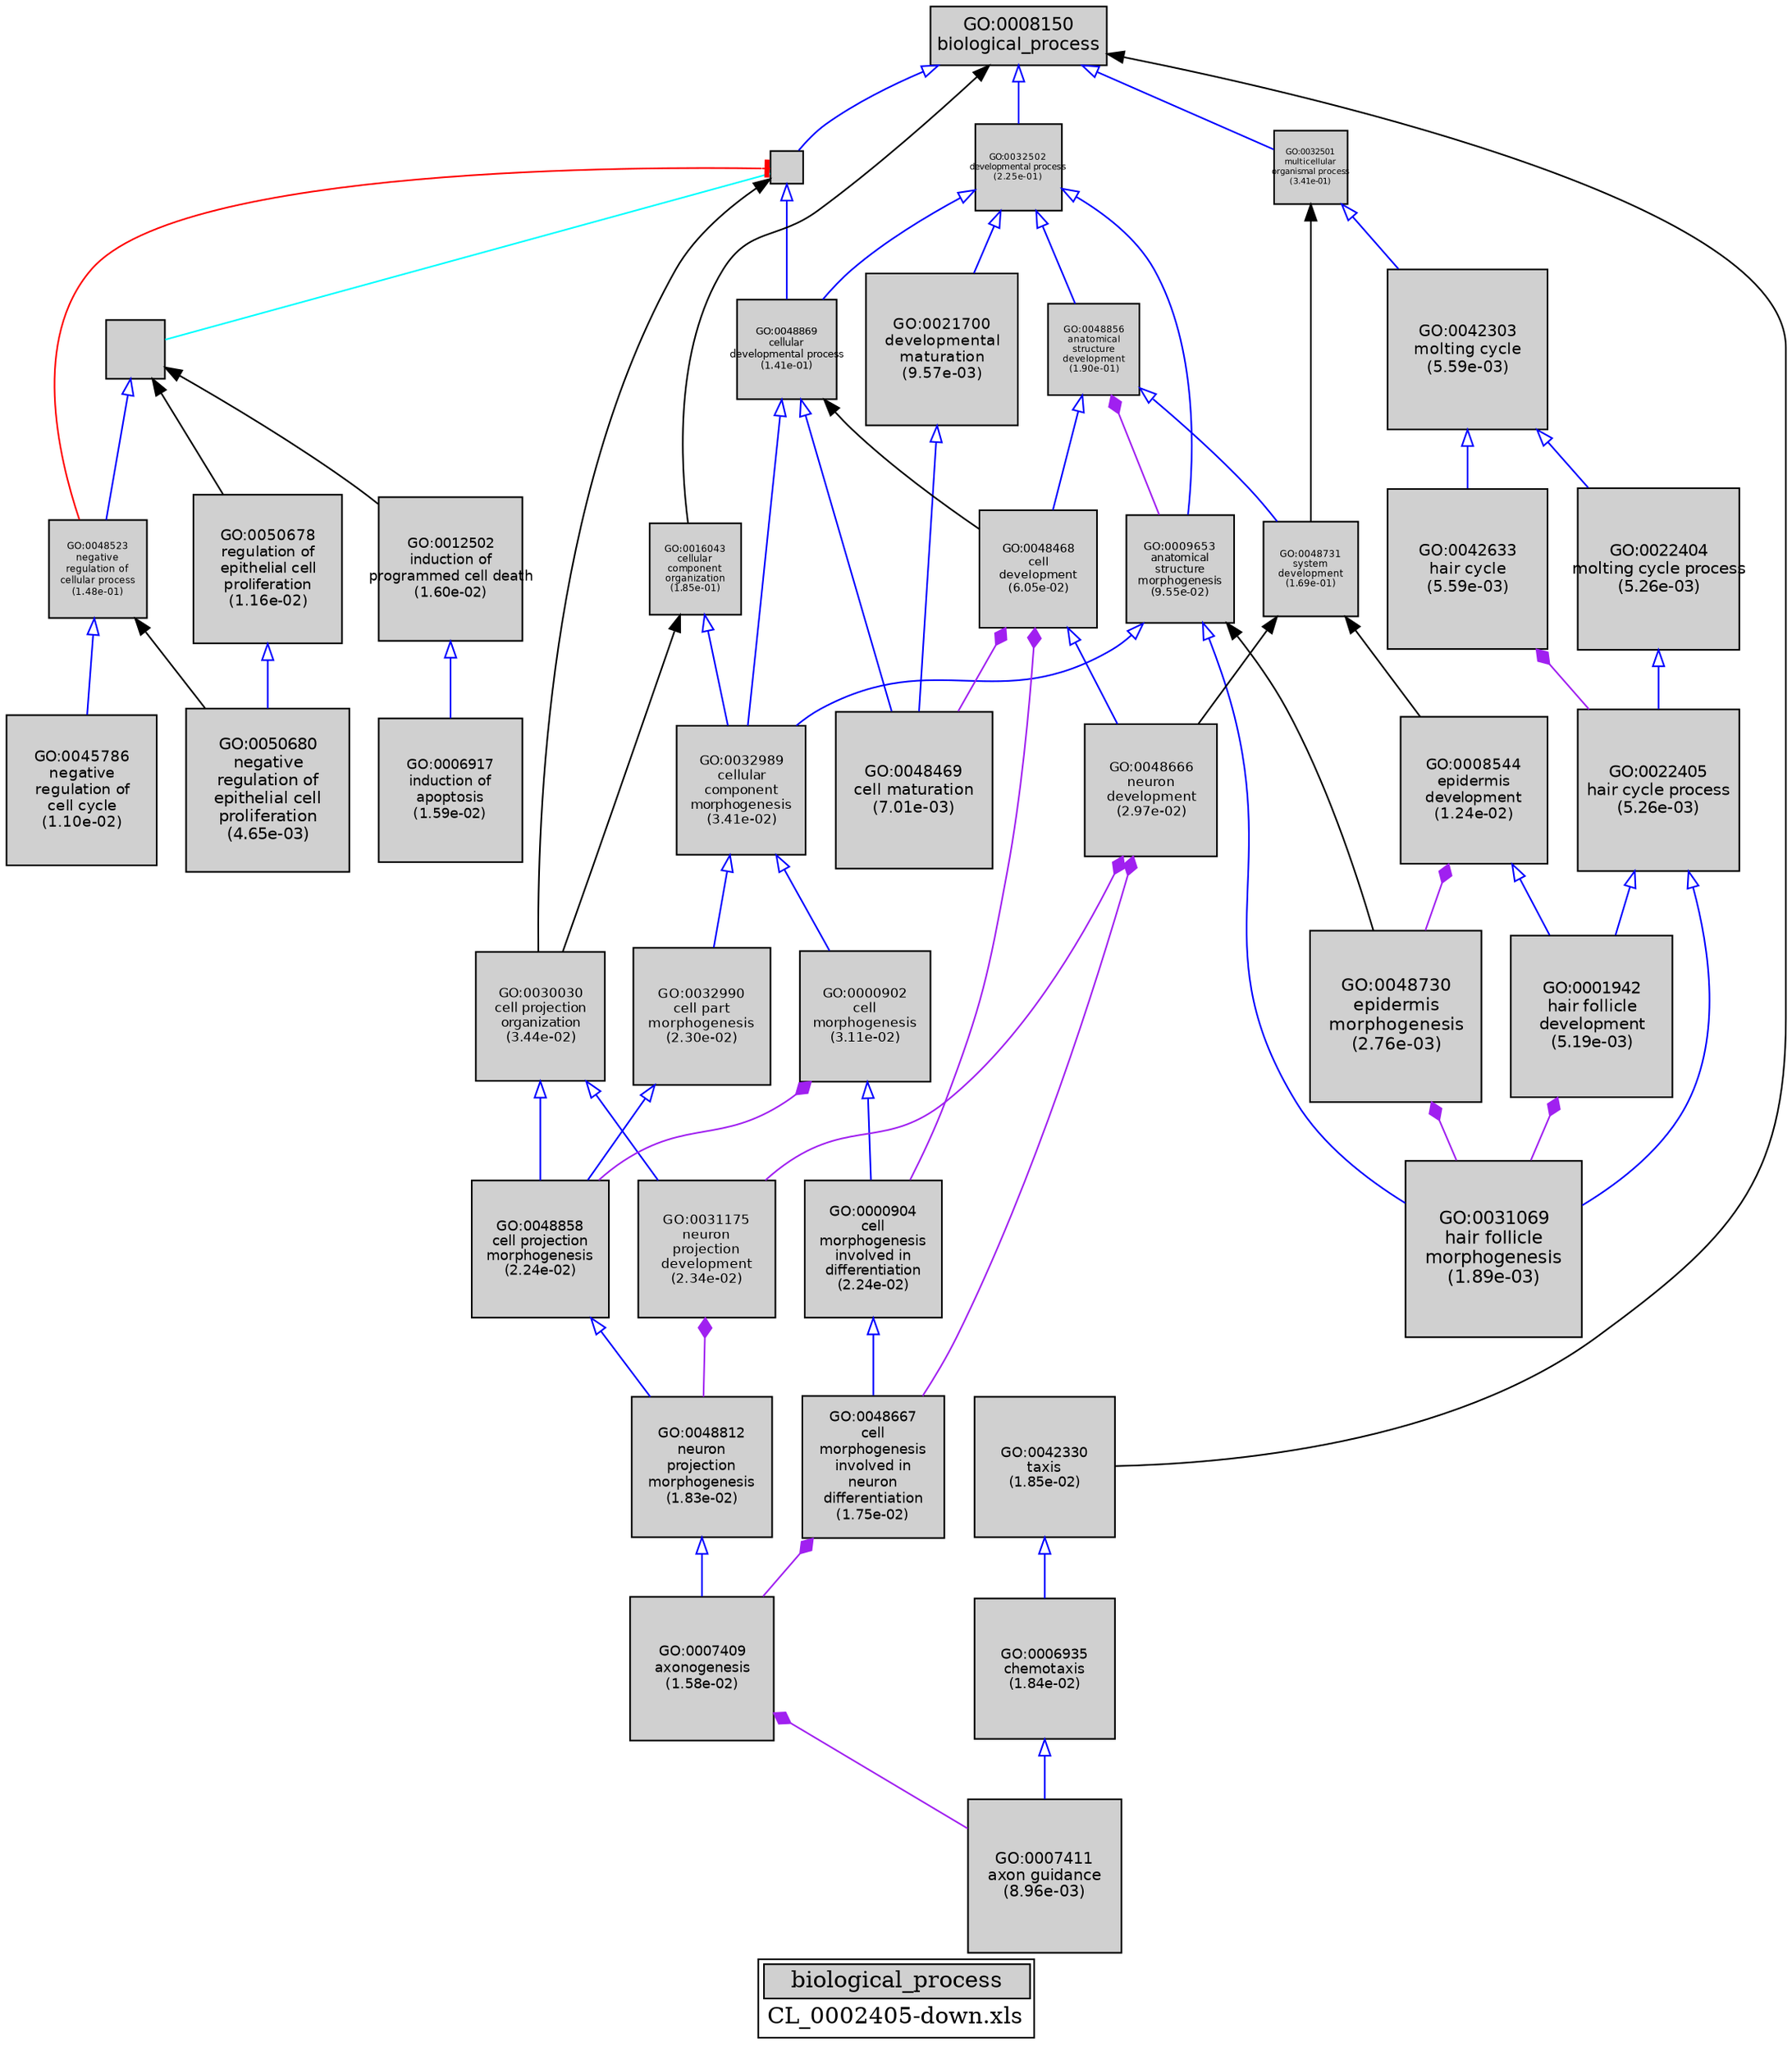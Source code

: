 digraph "biological_process" {
graph [ bgcolor = "#FFFFFF", label = <<TABLE COLOR="black" BGCOLOR="white"><TR><TD COLSPAN="2" BGCOLOR="#D0D0D0"><FONT COLOR="black">biological_process</FONT></TD></TR><TR><TD BORDER="0">CL_0002405-down.xls</TD></TR></TABLE>> ];
node [ fontname = "Helvetica" ];

subgraph "nodes" {

node [ style = "filled", fixedsize = "true", width = 1, shape = "box", fontsize = 9, fillcolor = "#D0D0D0", fontcolor = "black", color = "black" ];

"GO:0009987" [ URL = "#GO:0009987", label = "", width = 0.282279594664, shape = "box", height = 0.282279594664 ];
"GO:0021700" [ URL = "#GO:0021700", label = <<TABLE BORDER="0"><TR><TD>GO:0021700<BR/>developmental<BR/>maturation<BR/>(9.57e-03)</TD></TR></TABLE>>, width = 1.29237072971, shape = "box", fontsize = 9.3050692539, height = 1.29237072971 ];
"GO:0006917" [ URL = "#GO:0006917", label = <<TABLE BORDER="0"><TR><TD>GO:0006917<BR/>induction of<BR/>apoptosis<BR/>(1.59e-02)</TD></TR></TABLE>>, width = 1.22017177083, shape = "box", fontsize = 8.78523674999, height = 1.22017177083 ];
"GO:0008150" [ URL = "#GO:0008150", label = <<TABLE BORDER="0"><TR><TD>GO:0008150<BR/>biological_process</TD></TR></TABLE>>, width = 1.5, shape = "box", fontsize = 10.8 ];
"GO:0045786" [ URL = "#GO:0045786", label = <<TABLE BORDER="0"><TR><TD>GO:0045786<BR/>negative<BR/>regulation of<BR/>cell cycle<BR/>(1.10e-02)</TD></TR></TABLE>>, width = 1.27317369333, shape = "box", fontsize = 9.16685059199, height = 1.27317369333 ];
"GO:0030030" [ URL = "#GO:0030030", label = <<TABLE BORDER="0"><TR><TD>GO:0030030<BR/>cell projection<BR/>organization<BR/>(3.44e-02)</TD></TR></TABLE>>, width = 1.10165957774, shape = "box", fontsize = 7.93194895975, height = 1.10165957774 ];
"GO:0009653" [ URL = "#GO:0009653", label = <<TABLE BORDER="0"><TR><TD>GO:0009653<BR/>anatomical<BR/>structure<BR/>morphogenesis<BR/>(9.55e-02)</TD></TR></TABLE>>, width = 0.921139178286, shape = "box", fontsize = 6.63220208366, height = 0.921139178286 ];
"GO:0042633" [ URL = "#GO:0042633", label = <<TABLE BORDER="0"><TR><TD>GO:0042633<BR/>hair cycle<BR/>(5.59e-03)</TD></TR></TABLE>>, width = 1.36454171991, shape = "box", fontsize = 9.82470038339, height = 1.36454171991 ];
"GO:0048731" [ URL = "#GO:0048731", label = <<TABLE BORDER="0"><TR><TD>GO:0048731<BR/>system<BR/>development<BR/>(1.69e-01)</TD></TR></TABLE>>, width = 0.802950307589, shape = "box", fontsize = 5.78124221464, height = 0.802950307589 ];
"GO:0032502" [ URL = "#GO:0032502", label = <<TABLE BORDER="0"><TR><TD>GO:0032502<BR/>developmental process<BR/>(2.25e-01)</TD></TR></TABLE>>, width = 0.737175110609, shape = "box", fontsize = 5.30766079638, height = 0.737175110609 ];
"GO:0006935" [ URL = "#GO:0006935", label = <<TABLE BORDER="0"><TR><TD>GO:0006935<BR/>chemotaxis<BR/>(1.84e-02)</TD></TR></TABLE>>, width = 1.19867122217, shape = "box", fontsize = 8.63043279966, height = 1.19867122217 ];
"GO:0007411" [ URL = "#GO:0007411", label = <<TABLE BORDER="0"><TR><TD>GO:0007411<BR/>axon guidance<BR/>(8.96e-03)</TD></TR></TABLE>>, width = 1.30138524549, shape = "box", fontsize = 9.36997376754, height = 1.30138524549 ];
"GO:0016043" [ URL = "#GO:0016043", label = <<TABLE BORDER="0"><TR><TD>GO:0016043<BR/>cellular<BR/>component<BR/>organization<BR/>(1.85e-01)</TD></TR></TABLE>>, width = 0.7826224913, shape = "box", fontsize = 5.63488193736, height = 0.7826224913 ];
"GO:0000904" [ URL = "#GO:0000904", label = <<TABLE BORDER="0"><TR><TD>GO:0000904<BR/>cell<BR/>morphogenesis<BR/>involved in<BR/>differentiation<BR/>(2.24e-02)</TD></TR></TABLE>>, width = 1.16870422322, shape = "box", fontsize = 8.41467040719, height = 1.16870422322 ];
"GO:0032989" [ URL = "#GO:0032989", label = <<TABLE BORDER="0"><TR><TD>GO:0032989<BR/>cellular<BR/>component<BR/>morphogenesis<BR/>(3.41e-02)</TD></TR></TABLE>>, width = 1.10293497763, shape = "box", fontsize = 7.94113183891, height = 1.10293497763 ];
"GO:0048858" [ URL = "#GO:0048858", label = <<TABLE BORDER="0"><TR><TD>GO:0048858<BR/>cell projection<BR/>morphogenesis<BR/>(2.24e-02)</TD></TR></TABLE>>, width = 1.16916359605, shape = "box", fontsize = 8.41797789157, height = 1.16916359605 ];
"GO:0048468" [ URL = "#GO:0048468", label = <<TABLE BORDER="0"><TR><TD>GO:0048468<BR/>cell<BR/>development<BR/>(6.05e-02)</TD></TR></TABLE>>, width = 1.00579686655, shape = "box", fontsize = 7.24173743918, height = 1.00579686655 ];
"GO:0050794" [ URL = "#GO:0050794", label = "", width = 0.494279600378, shape = "box", height = 0.494279600378 ];
"GO:0048869" [ URL = "#GO:0048869", label = <<TABLE BORDER="0"><TR><TD>GO:0048869<BR/>cellular<BR/>developmental process<BR/>(1.41e-01)</TD></TR></TABLE>>, width = 0.842297089062, shape = "box", fontsize = 6.06453904125, height = 0.842297089062 ];
"GO:0000902" [ URL = "#GO:0000902", label = <<TABLE BORDER="0"><TR><TD>GO:0000902<BR/>cell<BR/>morphogenesis<BR/>(3.11e-02)</TD></TR></TABLE>>, width = 1.11791070848, shape = "box", fontsize = 8.04895710102, height = 1.11791070848 ];
"GO:0048856" [ URL = "#GO:0048856", label = <<TABLE BORDER="0"><TR><TD>GO:0048856<BR/>anatomical<BR/>structure<BR/>development<BR/>(1.90e-01)</TD></TR></TABLE>>, width = 0.776776985932, shape = "box", fontsize = 5.59279429871, height = 0.776776985932 ];
"GO:0008544" [ URL = "#GO:0008544", label = <<TABLE BORDER="0"><TR><TD>GO:0008544<BR/>epidermis<BR/>development<BR/>(1.24e-02)</TD></TR></TABLE>>, width = 1.25606417562, shape = "box", fontsize = 9.04366206443, height = 1.25606417562 ];
"GO:0042303" [ URL = "#GO:0042303", label = <<TABLE BORDER="0"><TR><TD>GO:0042303<BR/>molting cycle<BR/>(5.59e-03)</TD></TR></TABLE>>, width = 1.36454171991, shape = "box", fontsize = 9.82470038339, height = 1.36454171991 ];
"GO:0012502" [ URL = "#GO:0012502", label = <<TABLE BORDER="0"><TR><TD>GO:0012502<BR/>induction of<BR/>programmed cell death<BR/>(1.60e-02)</TD></TR></TABLE>>, width = 1.21955289252, shape = "box", fontsize = 8.78078082612, height = 1.21955289252 ];
"GO:0050678" [ URL = "#GO:0050678", label = <<TABLE BORDER="0"><TR><TD>GO:0050678<BR/>regulation of<BR/>epithelial cell<BR/>proliferation<BR/>(1.16e-02)</TD></TR></TABLE>>, width = 1.26561437998, shape = "box", fontsize = 9.11242353585, height = 1.26561437998 ];
"GO:0042330" [ URL = "#GO:0042330", label = <<TABLE BORDER="0"><TR><TD>GO:0042330<BR/>taxis<BR/>(1.85e-02)</TD></TR></TABLE>>, width = 1.19812648332, shape = "box", fontsize = 8.6265106799, height = 1.19812648332 ];
"GO:0050680" [ URL = "#GO:0050680", label = <<TABLE BORDER="0"><TR><TD>GO:0050680<BR/>negative<BR/>regulation of<BR/>epithelial cell<BR/>proliferation<BR/>(4.65e-03)</TD></TR></TABLE>>, width = 1.38850302055, shape = "box", fontsize = 9.99722174797, height = 1.38850302055 ];
"GO:0022404" [ URL = "#GO:0022404", label = <<TABLE BORDER="0"><TR><TD>GO:0022404<BR/>molting cycle process<BR/>(5.26e-03)</TD></TR></TABLE>>, width = 1.3726473278, shape = "box", fontsize = 9.88306076019, height = 1.3726473278 ];
"GO:0001942" [ URL = "#GO:0001942", label = <<TABLE BORDER="0"><TR><TD>GO:0001942<BR/>hair follicle<BR/>development<BR/>(5.19e-03)</TD></TR></TABLE>>, width = 1.3743246893, shape = "box", fontsize = 9.89513776293, height = 1.3743246893 ];
"GO:0007409" [ URL = "#GO:0007409", label = <<TABLE BORDER="0"><TR><TD>GO:0007409<BR/>axonogenesis<BR/>(1.58e-02)</TD></TR></TABLE>>, width = 1.22141648292, shape = "box", fontsize = 8.79419867706, height = 1.22141648292 ];
"GO:0032501" [ URL = "#GO:0032501", label = <<TABLE BORDER="0"><TR><TD>GO:0032501<BR/>multicellular<BR/>organismal process<BR/>(3.41e-01)</TD></TR></TABLE>>, width = 0.62749015559, shape = "box", fontsize = 5.0, height = 0.62749015559 ];
"GO:0048469" [ URL = "#GO:0048469", label = <<TABLE BORDER="0"><TR><TD>GO:0048469<BR/>cell maturation<BR/>(7.01e-03)</TD></TR></TABLE>>, width = 1.33470317196, shape = "box", fontsize = 9.6098628381, height = 1.33470317196 ];
"GO:0048812" [ URL = "#GO:0048812", label = <<TABLE BORDER="0"><TR><TD>GO:0048812<BR/>neuron<BR/>projection<BR/>morphogenesis<BR/>(1.83e-02)</TD></TR></TABLE>>, width = 1.19976596291, shape = "box", fontsize = 8.63831493298, height = 1.19976596291 ];
"GO:0032990" [ URL = "#GO:0032990", label = <<TABLE BORDER="0"><TR><TD>GO:0032990<BR/>cell part<BR/>morphogenesis<BR/>(2.30e-02)</TD></TR></TABLE>>, width = 1.16462295242, shape = "box", fontsize = 8.38528525743, height = 1.16462295242 ];
"GO:0022405" [ URL = "#GO:0022405", label = <<TABLE BORDER="0"><TR><TD>GO:0022405<BR/>hair cycle process<BR/>(5.26e-03)</TD></TR></TABLE>>, width = 1.3726473278, shape = "box", fontsize = 9.88306076019, height = 1.3726473278 ];
"GO:0048523" [ URL = "#GO:0048523", label = <<TABLE BORDER="0"><TR><TD>GO:0048523<BR/>negative<BR/>regulation of<BR/>cellular process<BR/>(1.48e-01)</TD></TR></TABLE>>, width = 0.832247271416, shape = "box", fontsize = 5.99218035419, height = 0.832247271416 ];
"GO:0048666" [ URL = "#GO:0048666", label = <<TABLE BORDER="0"><TR><TD>GO:0048666<BR/>neuron<BR/>development<BR/>(2.97e-02)</TD></TR></TABLE>>, width = 1.12497217047, shape = "box", fontsize = 8.0997996274, height = 1.12497217047 ];
"GO:0048667" [ URL = "#GO:0048667", label = <<TABLE BORDER="0"><TR><TD>GO:0048667<BR/>cell<BR/>morphogenesis<BR/>involved in<BR/>neuron<BR/>differentiation<BR/>(1.75e-02)</TD></TR></TABLE>>, width = 1.20591671941, shape = "box", fontsize = 8.68260037979, height = 1.20591671941 ];
"GO:0048730" [ URL = "#GO:0048730", label = <<TABLE BORDER="0"><TR><TD>GO:0048730<BR/>epidermis<BR/>morphogenesis<BR/>(2.76e-03)</TD></TR></TABLE>>, width = 1.45389745392, shape = "box", fontsize = 10.4680616682, height = 1.45389745392 ];
"GO:0031175" [ URL = "#GO:0031175", label = <<TABLE BORDER="0"><TR><TD>GO:0031175<BR/>neuron<BR/>projection<BR/>development<BR/>(2.34e-02)</TD></TR></TABLE>>, width = 1.16239572218, shape = "box", fontsize = 8.36924919972, height = 1.16239572218 ];
"GO:0031069" [ URL = "#GO:0031069", label = <<TABLE BORDER="0"><TR><TD>GO:0031069<BR/>hair follicle<BR/>morphogenesis<BR/>(1.89e-03)</TD></TR></TABLE>>, width = 1.5, shape = "box", fontsize = 10.8, height = 1.5 ];
}
subgraph "edges" {


edge [ dir = "back", weight = 1 ];
subgraph "regulates" {


edge [ color = "cyan", arrowtail = "none" ];
subgraph "positive" {


edge [ color = "green", arrowtail = "vee" ];
}
subgraph "negative" {


edge [ color = "red", arrowtail = "tee" ];
"GO:0009987" -> "GO:0048523";
}
"GO:0009987" -> "GO:0050794";
}
subgraph "part_of" {


edge [ color = "purple", arrowtail = "diamond", weight = 2.5 ];
"GO:0048666" -> "GO:0048667";
"GO:0008544" -> "GO:0048730";
"GO:0042633" -> "GO:0022405";
"GO:0048730" -> "GO:0031069";
"GO:0048856" -> "GO:0009653";
"GO:0048468" -> "GO:0000904";
"GO:0000902" -> "GO:0048858";
"GO:0048468" -> "GO:0048469";
"GO:0001942" -> "GO:0031069";
"GO:0007409" -> "GO:0007411";
"GO:0048666" -> "GO:0031175";
"GO:0048667" -> "GO:0007409";
"GO:0031175" -> "GO:0048812";
}
subgraph "is_a" {


edge [ color = "blue", arrowtail = "empty", weight = 5.0 ];
"GO:0048869" -> "GO:0032989";
"GO:0048858" -> "GO:0048812";
"GO:0048812" -> "GO:0007409";
"GO:0050794" -> "GO:0048523";
"GO:0050678" -> "GO:0050680";
"GO:0030030" -> "GO:0031175";
"GO:0000902" -> "GO:0000904";
"GO:0008544" -> "GO:0001942";
"GO:0042303" -> "GO:0042633";
"GO:0048856" -> "GO:0048731";
"GO:0048468" -> "GO:0048666";
"GO:0016043" -> "GO:0032989";
"GO:0032502" -> "GO:0009653";
"GO:0009653" -> "GO:0031069";
"GO:0042330" -> "GO:0006935";
"GO:0048523" -> "GO:0045786";
"GO:0032502" -> "GO:0048856";
"GO:0030030" -> "GO:0048858";
"GO:0008150" -> "GO:0032501";
"GO:0032502" -> "GO:0048869";
"GO:0008150" -> "GO:0009987";
"GO:0012502" -> "GO:0006917";
"GO:0022405" -> "GO:0031069";
"GO:0022404" -> "GO:0022405";
"GO:0048856" -> "GO:0048468";
"GO:0032990" -> "GO:0048858";
"GO:0032989" -> "GO:0032990";
"GO:0042303" -> "GO:0022404";
"GO:0032502" -> "GO:0021700";
"GO:0009987" -> "GO:0048869";
"GO:0048869" -> "GO:0048469";
"GO:0008150" -> "GO:0032502";
"GO:0032501" -> "GO:0042303";
"GO:0021700" -> "GO:0048469";
"GO:0009653" -> "GO:0032989";
"GO:0006935" -> "GO:0007411";
"GO:0000904" -> "GO:0048667";
"GO:0032989" -> "GO:0000902";
"GO:0022405" -> "GO:0001942";
}
"GO:0009987" -> "GO:0030030";
"GO:0008150" -> "GO:0016043";
"GO:0016043" -> "GO:0030030";
"GO:0048523" -> "GO:0050680";
"GO:0032501" -> "GO:0048731";
"GO:0008150" -> "GO:0042330";
"GO:0048731" -> "GO:0008544";
"GO:0009653" -> "GO:0048730";
"GO:0050794" -> "GO:0050678";
"GO:0048731" -> "GO:0048666";
"GO:0048869" -> "GO:0048468";
"GO:0050794" -> "GO:0012502";
}
}
